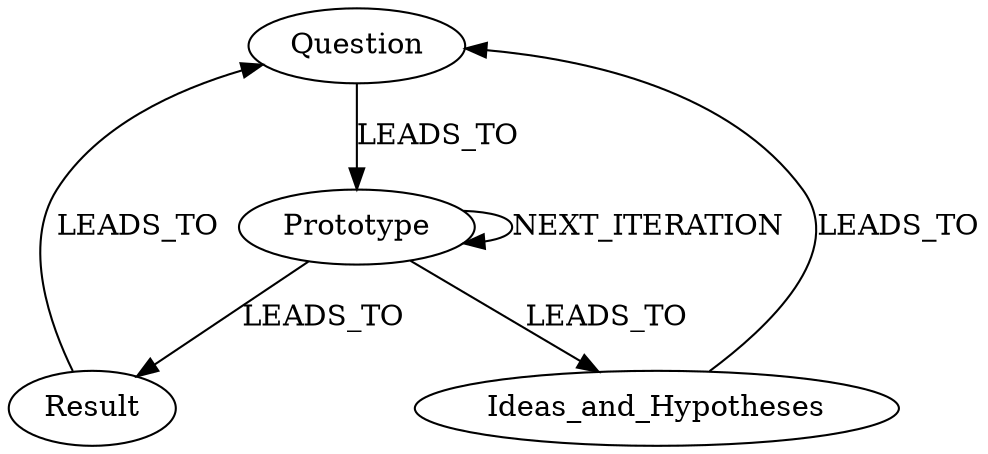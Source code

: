 /* Generate in command line:
dot -Tpng overall-research-process-1.gv -o overall-research-process-1.png */

//rankedDir=LR, 
//splines=ortho, [nodesep=1]

digraph G  { 
	graph [rankedDir=LR]
	node [shape=ellipse] Question Prototype Result Ideas_and_Hypotheses

	Question->Prototype->Result->Question [label="LEADS_TO"]
	Prototype->Ideas_and_Hypotheses->Question [label="LEADS_TO"]
	Prototype->Prototype [label="NEXT_ITERATION"]
}